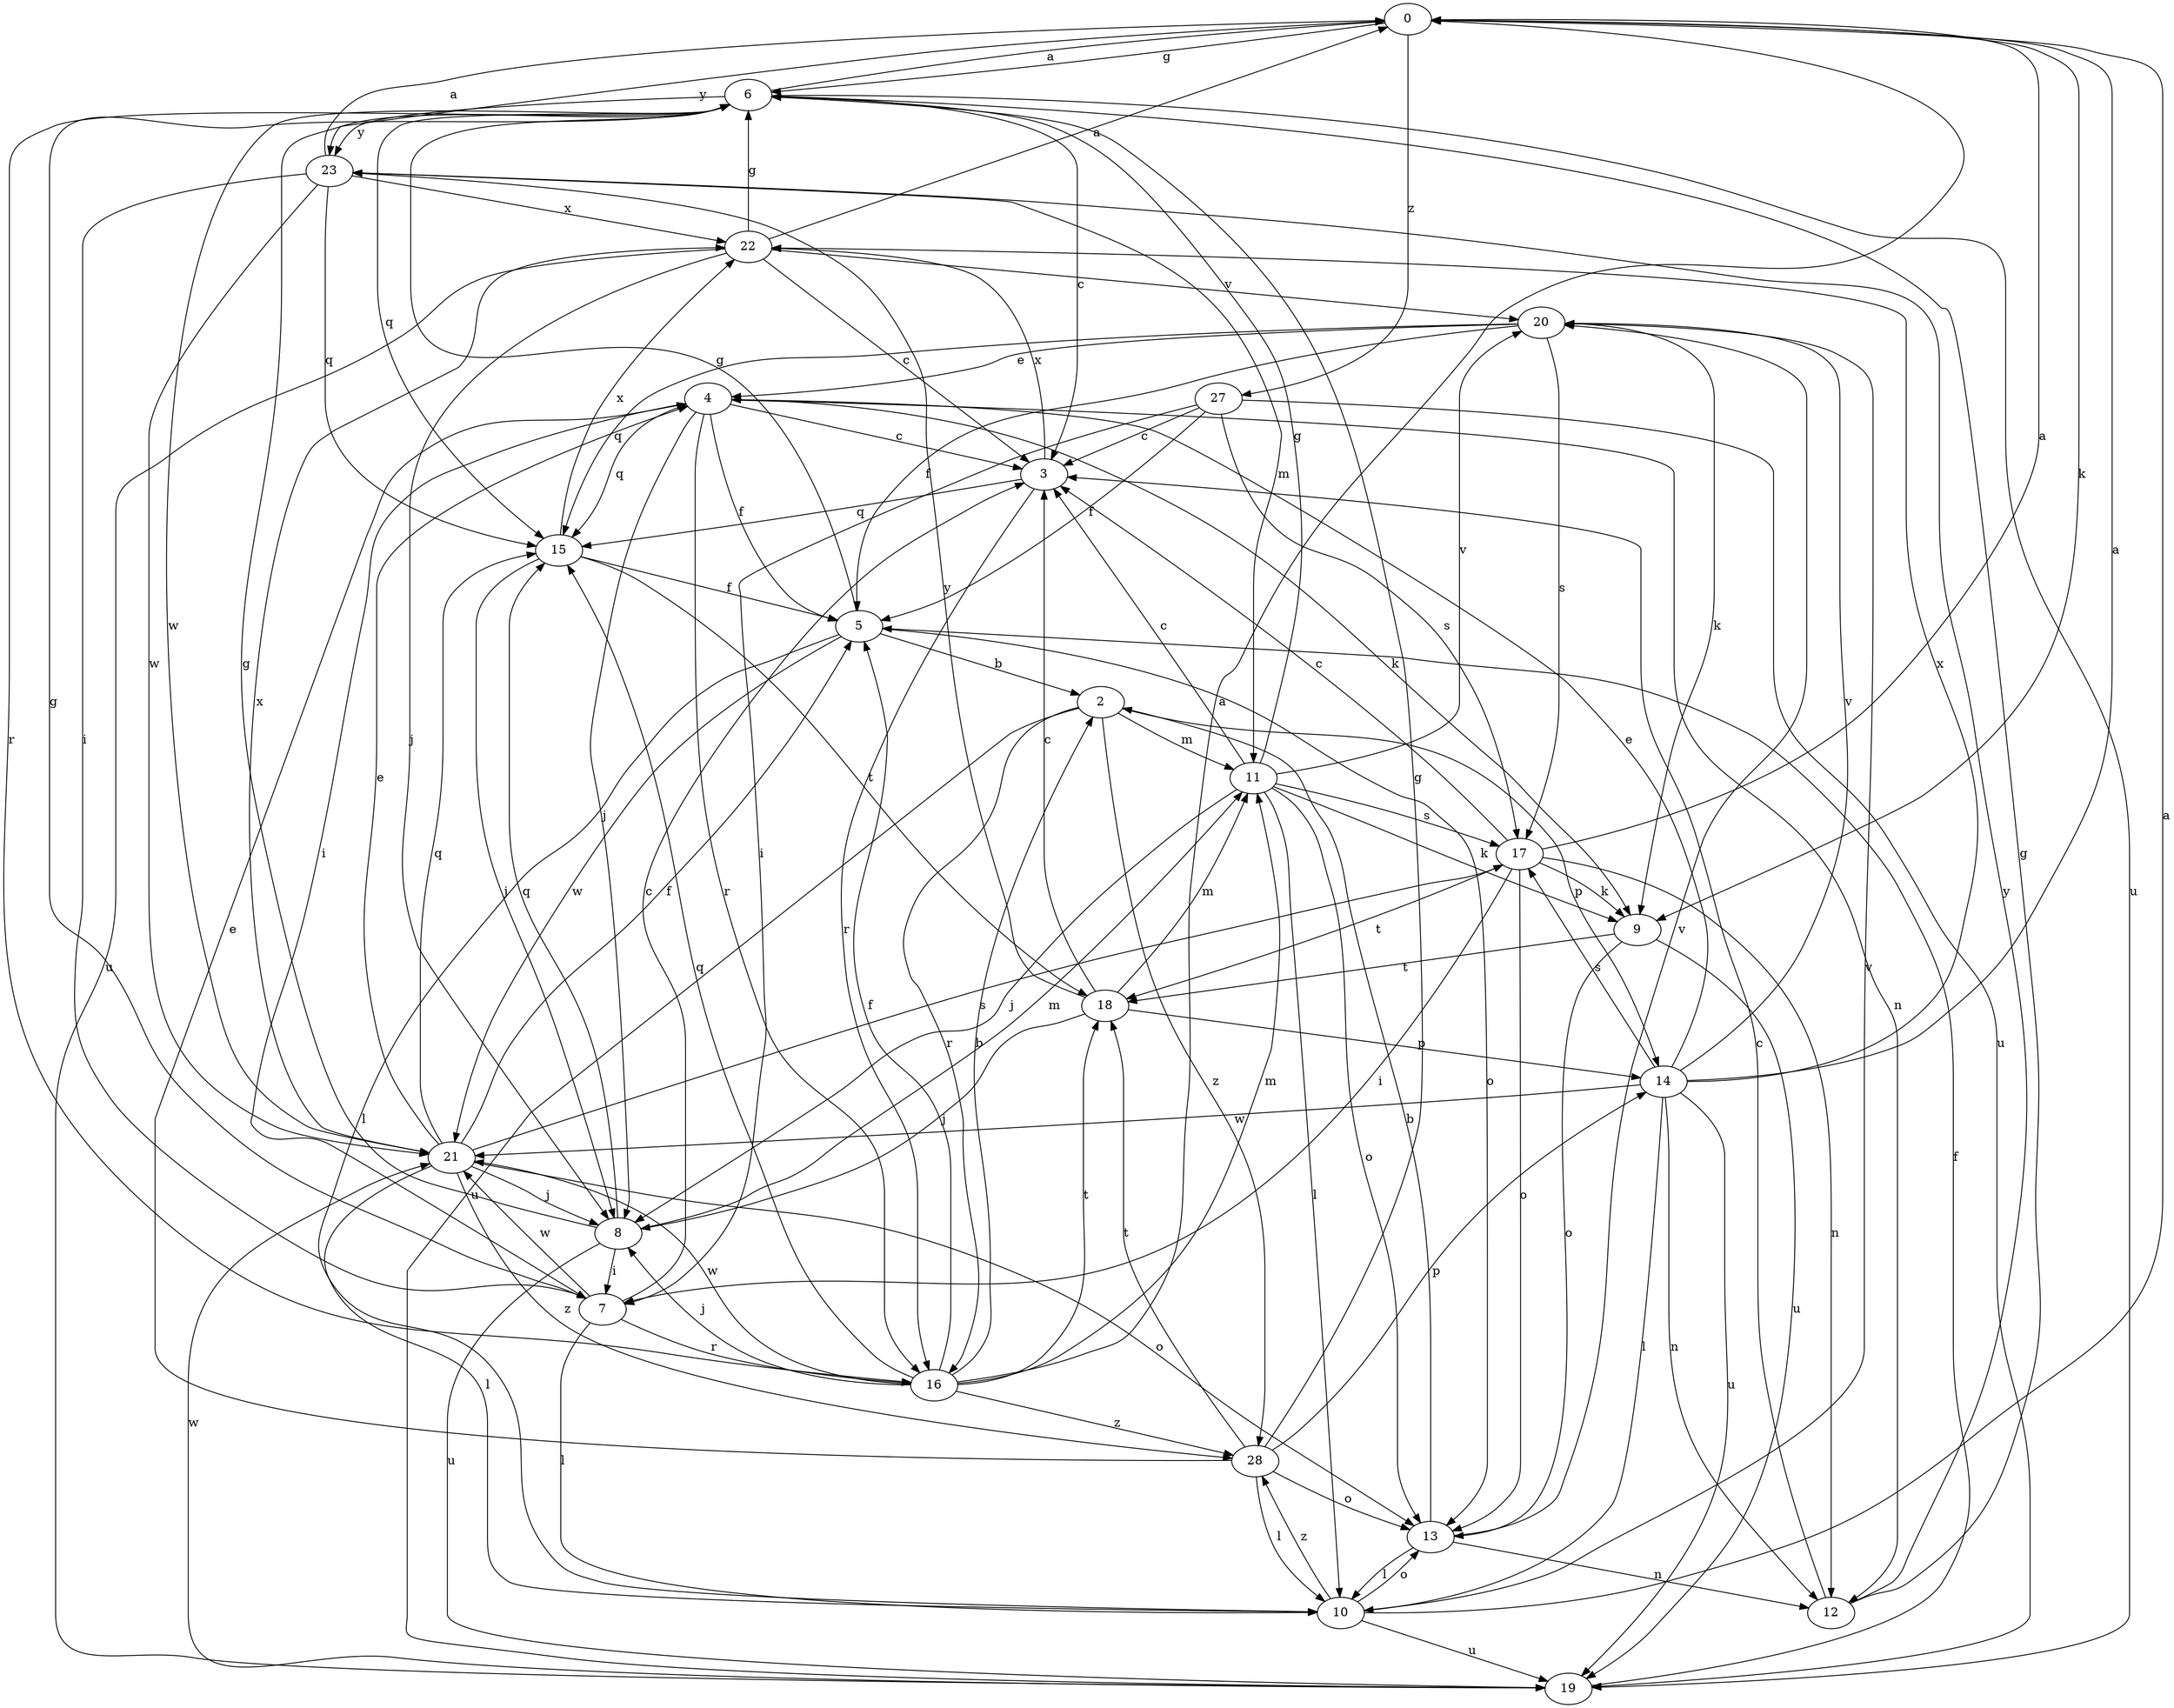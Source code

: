 strict digraph  {
0;
2;
3;
4;
5;
6;
7;
8;
9;
10;
11;
12;
13;
14;
15;
16;
17;
18;
19;
20;
21;
22;
23;
27;
28;
0 -> 6  [label=g];
0 -> 9  [label=k];
0 -> 23  [label=y];
0 -> 27  [label=z];
2 -> 11  [label=m];
2 -> 14  [label=p];
2 -> 16  [label=r];
2 -> 19  [label=u];
2 -> 28  [label=z];
3 -> 15  [label=q];
3 -> 16  [label=r];
3 -> 22  [label=x];
4 -> 3  [label=c];
4 -> 5  [label=f];
4 -> 7  [label=i];
4 -> 8  [label=j];
4 -> 9  [label=k];
4 -> 12  [label=n];
4 -> 15  [label=q];
4 -> 16  [label=r];
5 -> 2  [label=b];
5 -> 6  [label=g];
5 -> 10  [label=l];
5 -> 13  [label=o];
5 -> 21  [label=w];
6 -> 0  [label=a];
6 -> 3  [label=c];
6 -> 15  [label=q];
6 -> 16  [label=r];
6 -> 19  [label=u];
6 -> 21  [label=w];
6 -> 23  [label=y];
7 -> 3  [label=c];
7 -> 6  [label=g];
7 -> 10  [label=l];
7 -> 16  [label=r];
7 -> 21  [label=w];
8 -> 6  [label=g];
8 -> 7  [label=i];
8 -> 11  [label=m];
8 -> 15  [label=q];
8 -> 19  [label=u];
9 -> 13  [label=o];
9 -> 18  [label=t];
9 -> 19  [label=u];
10 -> 0  [label=a];
10 -> 13  [label=o];
10 -> 19  [label=u];
10 -> 20  [label=v];
10 -> 28  [label=z];
11 -> 3  [label=c];
11 -> 6  [label=g];
11 -> 8  [label=j];
11 -> 9  [label=k];
11 -> 10  [label=l];
11 -> 13  [label=o];
11 -> 17  [label=s];
11 -> 20  [label=v];
12 -> 3  [label=c];
12 -> 6  [label=g];
12 -> 23  [label=y];
13 -> 2  [label=b];
13 -> 10  [label=l];
13 -> 12  [label=n];
13 -> 20  [label=v];
14 -> 0  [label=a];
14 -> 4  [label=e];
14 -> 10  [label=l];
14 -> 12  [label=n];
14 -> 17  [label=s];
14 -> 19  [label=u];
14 -> 20  [label=v];
14 -> 21  [label=w];
14 -> 22  [label=x];
15 -> 5  [label=f];
15 -> 8  [label=j];
15 -> 18  [label=t];
15 -> 22  [label=x];
16 -> 0  [label=a];
16 -> 2  [label=b];
16 -> 5  [label=f];
16 -> 8  [label=j];
16 -> 11  [label=m];
16 -> 15  [label=q];
16 -> 18  [label=t];
16 -> 21  [label=w];
16 -> 28  [label=z];
17 -> 0  [label=a];
17 -> 3  [label=c];
17 -> 7  [label=i];
17 -> 9  [label=k];
17 -> 12  [label=n];
17 -> 13  [label=o];
17 -> 18  [label=t];
18 -> 3  [label=c];
18 -> 8  [label=j];
18 -> 11  [label=m];
18 -> 14  [label=p];
18 -> 23  [label=y];
19 -> 5  [label=f];
19 -> 21  [label=w];
20 -> 4  [label=e];
20 -> 5  [label=f];
20 -> 9  [label=k];
20 -> 15  [label=q];
20 -> 17  [label=s];
21 -> 4  [label=e];
21 -> 5  [label=f];
21 -> 8  [label=j];
21 -> 10  [label=l];
21 -> 13  [label=o];
21 -> 15  [label=q];
21 -> 17  [label=s];
21 -> 22  [label=x];
21 -> 28  [label=z];
22 -> 0  [label=a];
22 -> 3  [label=c];
22 -> 6  [label=g];
22 -> 8  [label=j];
22 -> 19  [label=u];
22 -> 20  [label=v];
23 -> 0  [label=a];
23 -> 7  [label=i];
23 -> 11  [label=m];
23 -> 15  [label=q];
23 -> 21  [label=w];
23 -> 22  [label=x];
27 -> 3  [label=c];
27 -> 5  [label=f];
27 -> 7  [label=i];
27 -> 17  [label=s];
27 -> 19  [label=u];
28 -> 4  [label=e];
28 -> 6  [label=g];
28 -> 10  [label=l];
28 -> 13  [label=o];
28 -> 14  [label=p];
28 -> 18  [label=t];
}
